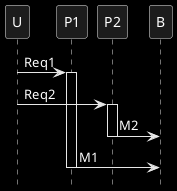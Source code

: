 @startuml
hide footbox
skinparam monochrome reverse

U->P1: Req1
activate P1
U->P2: Req2
activate P2
P2->B: M2
deactivate P2
P1->B: M1
deactivate P1

@enduml


